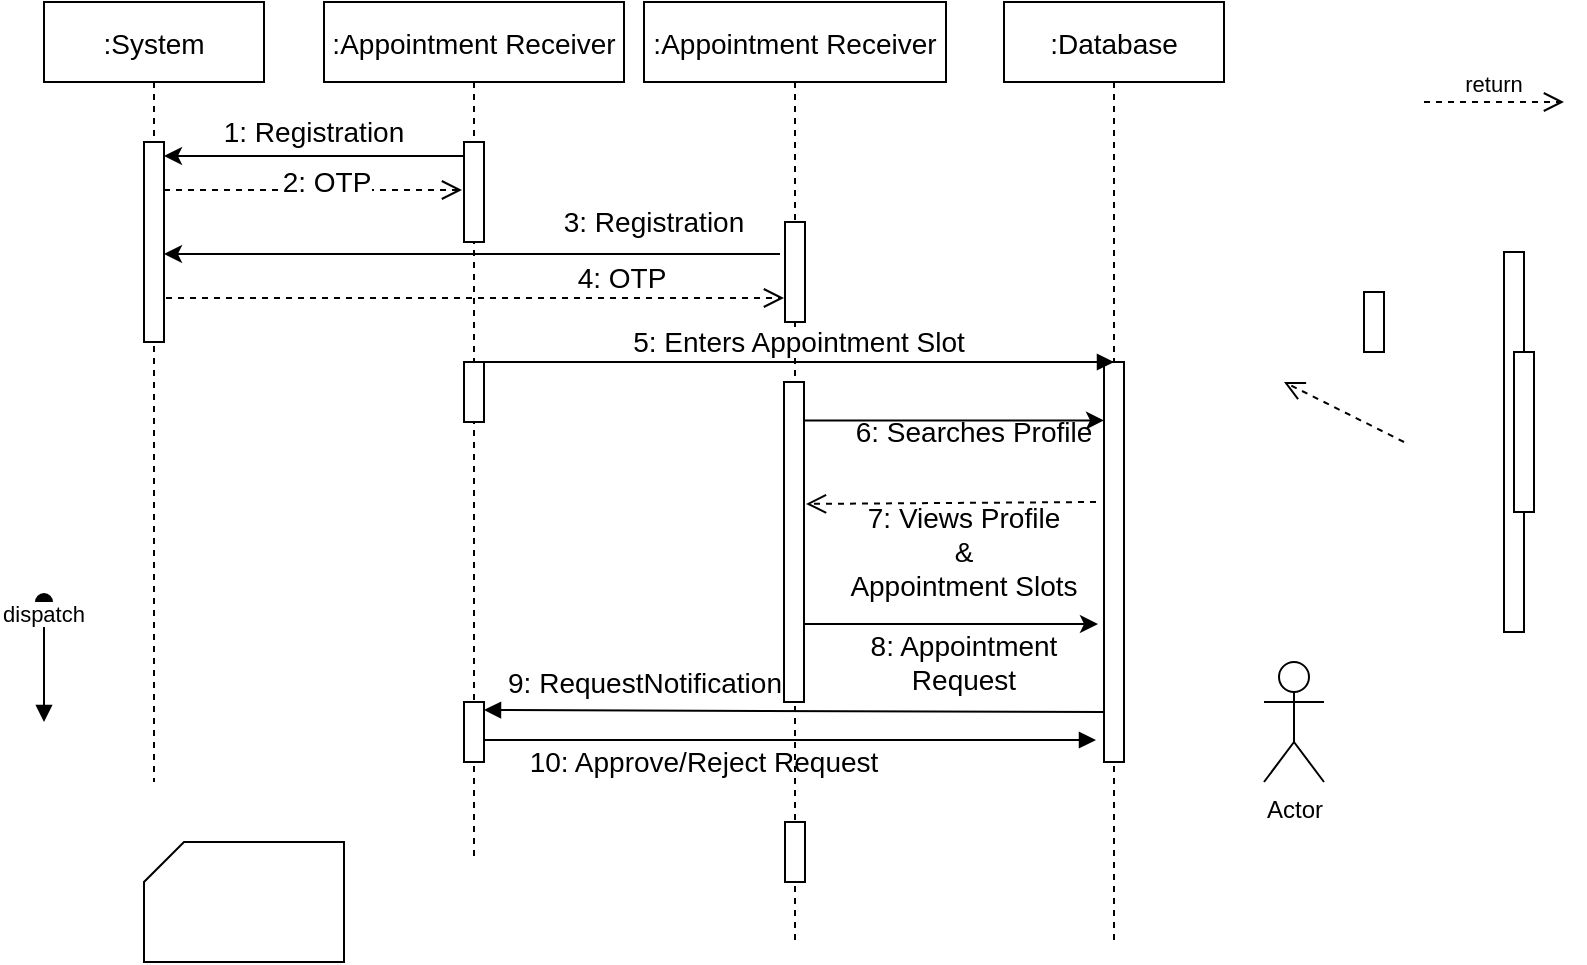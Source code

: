 <mxfile version="20.5.3" type="github">
  <diagram id="kgpKYQtTHZ0yAKxKKP6v" name="Page-1">
    <mxGraphModel dx="1045" dy="564" grid="1" gridSize="10" guides="1" tooltips="1" connect="1" arrows="1" fold="1" page="1" pageScale="1" pageWidth="850" pageHeight="1100" math="0" shadow="0">
      <root>
        <mxCell id="0" />
        <mxCell id="1" parent="0" />
        <mxCell id="3nuBFxr9cyL0pnOWT2aG-1" value=":System" style="shape=umlLifeline;perimeter=lifelinePerimeter;container=1;collapsible=0;recursiveResize=0;rounded=0;shadow=0;strokeWidth=1;fontSize=14;" parent="1" vertex="1">
          <mxGeometry x="50" y="10" width="110" height="390" as="geometry" />
        </mxCell>
        <mxCell id="WSKPEvt7Ojsi1xpnJ06T-1" value="" style="points=[];perimeter=orthogonalPerimeter;rounded=0;shadow=0;strokeWidth=1;" vertex="1" parent="3nuBFxr9cyL0pnOWT2aG-1">
          <mxGeometry x="50" y="70" width="10" height="100" as="geometry" />
        </mxCell>
        <mxCell id="3nuBFxr9cyL0pnOWT2aG-5" value=":Appointment Receiver" style="shape=umlLifeline;perimeter=lifelinePerimeter;container=1;collapsible=0;recursiveResize=0;rounded=0;shadow=0;strokeWidth=1;fontSize=14;" parent="1" vertex="1">
          <mxGeometry x="190" y="10" width="150" height="430" as="geometry" />
        </mxCell>
        <mxCell id="3nuBFxr9cyL0pnOWT2aG-6" value="" style="points=[];perimeter=orthogonalPerimeter;rounded=0;shadow=0;strokeWidth=1;" parent="3nuBFxr9cyL0pnOWT2aG-5" vertex="1">
          <mxGeometry x="70" y="70" width="10" height="50" as="geometry" />
        </mxCell>
        <mxCell id="WSKPEvt7Ojsi1xpnJ06T-20" value="" style="points=[];perimeter=orthogonalPerimeter;rounded=0;shadow=0;strokeWidth=1;" vertex="1" parent="3nuBFxr9cyL0pnOWT2aG-5">
          <mxGeometry x="70" y="180" width="10" height="30" as="geometry" />
        </mxCell>
        <mxCell id="WSKPEvt7Ojsi1xpnJ06T-21" value="" style="points=[];perimeter=orthogonalPerimeter;rounded=0;shadow=0;strokeWidth=1;" vertex="1" parent="3nuBFxr9cyL0pnOWT2aG-5">
          <mxGeometry x="70" y="350" width="10" height="30" as="geometry" />
        </mxCell>
        <mxCell id="3nuBFxr9cyL0pnOWT2aG-7" value="2: OTP" style="verticalAlign=bottom;endArrow=open;dashed=1;endSize=8;shadow=0;strokeWidth=1;entryX=-0.1;entryY=0.48;entryDx=0;entryDy=0;entryPerimeter=0;exitX=1;exitY=0.24;exitDx=0;exitDy=0;exitPerimeter=0;fontSize=14;" parent="1" source="WSKPEvt7Ojsi1xpnJ06T-1" edge="1" target="3nuBFxr9cyL0pnOWT2aG-6">
          <mxGeometry x="0.092" y="-6" relative="1" as="geometry">
            <mxPoint x="155" y="105" as="targetPoint" />
            <mxPoint x="215" y="135" as="sourcePoint" />
            <mxPoint as="offset" />
          </mxGeometry>
        </mxCell>
        <mxCell id="3nuBFxr9cyL0pnOWT2aG-9" value="10: Approve/Reject Request" style="verticalAlign=bottom;endArrow=block;shadow=0;strokeWidth=1;entryX=-0.4;entryY=0.945;entryDx=0;entryDy=0;entryPerimeter=0;fontSize=14;" parent="1" edge="1" target="WSKPEvt7Ojsi1xpnJ06T-19">
          <mxGeometry x="-0.281" y="-21" relative="1" as="geometry">
            <mxPoint x="270" y="379" as="sourcePoint" />
            <mxPoint x="640" y="450" as="targetPoint" />
            <mxPoint as="offset" />
          </mxGeometry>
        </mxCell>
        <mxCell id="3nuBFxr9cyL0pnOWT2aG-3" value="dispatch" style="verticalAlign=bottom;startArrow=oval;endArrow=block;startSize=8;shadow=0;strokeWidth=1;" parent="1" edge="1">
          <mxGeometry x="-0.5" relative="1" as="geometry">
            <mxPoint x="50" y="310" as="sourcePoint" />
            <mxPoint x="50" y="370" as="targetPoint" />
            <mxPoint as="offset" />
          </mxGeometry>
        </mxCell>
        <mxCell id="r_B2mIvAjIQC9k664nPD-1" value="Actor" style="shape=umlActor;verticalLabelPosition=bottom;verticalAlign=top;html=1;outlineConnect=0;" parent="1" vertex="1">
          <mxGeometry x="660" y="340" width="30" height="60" as="geometry" />
        </mxCell>
        <mxCell id="3nuBFxr9cyL0pnOWT2aG-2" value="" style="points=[];perimeter=orthogonalPerimeter;rounded=0;shadow=0;strokeWidth=1;" parent="1" vertex="1">
          <mxGeometry x="780" y="135" width="10" height="190" as="geometry" />
        </mxCell>
        <mxCell id="3nuBFxr9cyL0pnOWT2aG-4" value="" style="points=[];perimeter=orthogonalPerimeter;rounded=0;shadow=0;strokeWidth=1;" parent="1" vertex="1">
          <mxGeometry x="785" y="185" width="10" height="80" as="geometry" />
        </mxCell>
        <mxCell id="WSKPEvt7Ojsi1xpnJ06T-3" value="1: Registration" style="text;html=1;strokeColor=none;fillColor=none;align=center;verticalAlign=middle;whiteSpace=wrap;rounded=0;fontSize=14;" vertex="1" parent="1">
          <mxGeometry x="130" y="60" width="110" height="30" as="geometry" />
        </mxCell>
        <mxCell id="WSKPEvt7Ojsi1xpnJ06T-4" value=":Appointment Receiver" style="shape=umlLifeline;perimeter=lifelinePerimeter;container=1;collapsible=0;recursiveResize=0;rounded=0;shadow=0;strokeWidth=1;fontSize=14;" vertex="1" parent="1">
          <mxGeometry x="350" y="10" width="151" height="470" as="geometry" />
        </mxCell>
        <mxCell id="WSKPEvt7Ojsi1xpnJ06T-5" value="" style="points=[];perimeter=orthogonalPerimeter;rounded=0;shadow=0;strokeWidth=1;" vertex="1" parent="WSKPEvt7Ojsi1xpnJ06T-4">
          <mxGeometry x="70.5" y="110" width="10" height="50" as="geometry" />
        </mxCell>
        <mxCell id="WSKPEvt7Ojsi1xpnJ06T-22" value="" style="points=[];perimeter=orthogonalPerimeter;rounded=0;shadow=0;strokeWidth=1;" vertex="1" parent="WSKPEvt7Ojsi1xpnJ06T-4">
          <mxGeometry x="70" y="190" width="10" height="160" as="geometry" />
        </mxCell>
        <mxCell id="WSKPEvt7Ojsi1xpnJ06T-36" value="" style="points=[];perimeter=orthogonalPerimeter;rounded=0;shadow=0;strokeWidth=1;" vertex="1" parent="WSKPEvt7Ojsi1xpnJ06T-4">
          <mxGeometry x="70.5" y="410" width="10" height="30" as="geometry" />
        </mxCell>
        <mxCell id="WSKPEvt7Ojsi1xpnJ06T-12" value="" style="endArrow=classic;html=1;rounded=0;fontSize=14;exitX=0;exitY=0.14;exitDx=0;exitDy=0;exitPerimeter=0;" edge="1" parent="1" source="3nuBFxr9cyL0pnOWT2aG-6">
          <mxGeometry width="50" height="50" relative="1" as="geometry">
            <mxPoint x="270" y="86" as="sourcePoint" />
            <mxPoint x="110" y="87" as="targetPoint" />
          </mxGeometry>
        </mxCell>
        <mxCell id="WSKPEvt7Ojsi1xpnJ06T-13" value="" style="verticalAlign=bottom;endArrow=open;dashed=1;endSize=8;shadow=0;strokeWidth=1;" edge="1" parent="1">
          <mxGeometry x="-1" y="-70" relative="1" as="geometry">
            <mxPoint x="670" y="200" as="targetPoint" />
            <mxPoint x="730" y="230" as="sourcePoint" />
            <mxPoint x="39" y="63" as="offset" />
          </mxGeometry>
        </mxCell>
        <mxCell id="WSKPEvt7Ojsi1xpnJ06T-14" value="" style="endArrow=classic;html=1;rounded=0;fontSize=14;exitX=-0.25;exitY=0.32;exitDx=0;exitDy=0;exitPerimeter=0;" edge="1" parent="1" source="WSKPEvt7Ojsi1xpnJ06T-5" target="WSKPEvt7Ojsi1xpnJ06T-1">
          <mxGeometry width="50" height="50" relative="1" as="geometry">
            <mxPoint x="430" y="133" as="sourcePoint" />
            <mxPoint x="450" y="210" as="targetPoint" />
          </mxGeometry>
        </mxCell>
        <mxCell id="WSKPEvt7Ojsi1xpnJ06T-15" value="3: Registration" style="text;html=1;strokeColor=none;fillColor=none;align=center;verticalAlign=middle;whiteSpace=wrap;rounded=0;fontSize=14;" vertex="1" parent="1">
          <mxGeometry x="300" y="105" width="110" height="30" as="geometry" />
        </mxCell>
        <mxCell id="WSKPEvt7Ojsi1xpnJ06T-17" value="return" style="verticalAlign=bottom;endArrow=open;dashed=1;endSize=8;shadow=0;strokeWidth=1;" edge="1" parent="1">
          <mxGeometry relative="1" as="geometry">
            <mxPoint x="810" y="60" as="targetPoint" />
            <mxPoint x="740" y="60" as="sourcePoint" />
          </mxGeometry>
        </mxCell>
        <mxCell id="3nuBFxr9cyL0pnOWT2aG-10" value="4: OTP" style="verticalAlign=bottom;endArrow=open;dashed=1;endSize=8;shadow=0;strokeWidth=1;exitX=1.1;exitY=0.78;exitDx=0;exitDy=0;exitPerimeter=0;entryX=-0.05;entryY=0.76;entryDx=0;entryDy=0;entryPerimeter=0;fontSize=14;" parent="1" edge="1" target="WSKPEvt7Ojsi1xpnJ06T-5" source="WSKPEvt7Ojsi1xpnJ06T-1">
          <mxGeometry x="0.475" relative="1" as="geometry">
            <mxPoint x="220" y="159.5" as="targetPoint" />
            <mxPoint x="150" y="159.5" as="sourcePoint" />
            <mxPoint as="offset" />
          </mxGeometry>
        </mxCell>
        <mxCell id="WSKPEvt7Ojsi1xpnJ06T-18" value=":Database" style="shape=umlLifeline;perimeter=lifelinePerimeter;container=1;collapsible=0;recursiveResize=0;rounded=0;shadow=0;strokeWidth=1;fontSize=14;" vertex="1" parent="1">
          <mxGeometry x="530" y="10" width="110" height="470" as="geometry" />
        </mxCell>
        <mxCell id="WSKPEvt7Ojsi1xpnJ06T-19" value="" style="points=[];perimeter=orthogonalPerimeter;rounded=0;shadow=0;strokeWidth=1;" vertex="1" parent="WSKPEvt7Ojsi1xpnJ06T-18">
          <mxGeometry x="50" y="180" width="10" height="200" as="geometry" />
        </mxCell>
        <mxCell id="3nuBFxr9cyL0pnOWT2aG-8" value="5: Enters Appointment Slot" style="verticalAlign=bottom;endArrow=block;shadow=0;strokeWidth=1;fontSize=14;entryX=0.5;entryY=0;entryDx=0;entryDy=0;entryPerimeter=0;" parent="1" edge="1" target="WSKPEvt7Ojsi1xpnJ06T-19" source="WSKPEvt7Ojsi1xpnJ06T-20">
          <mxGeometry relative="1" as="geometry">
            <mxPoint x="320" y="190" as="sourcePoint" />
            <mxPoint x="580" y="190" as="targetPoint" />
          </mxGeometry>
        </mxCell>
        <mxCell id="WSKPEvt7Ojsi1xpnJ06T-23" value="" style="endArrow=classic;html=1;rounded=0;fontSize=14;exitX=1.05;exitY=0.12;exitDx=0;exitDy=0;exitPerimeter=0;" edge="1" parent="1" source="WSKPEvt7Ojsi1xpnJ06T-22" target="WSKPEvt7Ojsi1xpnJ06T-19">
          <mxGeometry width="50" height="50" relative="1" as="geometry">
            <mxPoint x="450" y="230" as="sourcePoint" />
            <mxPoint x="450" y="210" as="targetPoint" />
          </mxGeometry>
        </mxCell>
        <mxCell id="WSKPEvt7Ojsi1xpnJ06T-24" value="6: Searches Profile" style="text;html=1;strokeColor=none;fillColor=none;align=center;verticalAlign=middle;whiteSpace=wrap;rounded=0;fontSize=14;" vertex="1" parent="1">
          <mxGeometry x="440" y="200" width="150" height="50" as="geometry" />
        </mxCell>
        <mxCell id="WSKPEvt7Ojsi1xpnJ06T-25" value="" style="verticalAlign=bottom;endArrow=open;dashed=1;endSize=8;shadow=0;strokeWidth=1;exitX=-0.4;exitY=0.35;exitDx=0;exitDy=0;exitPerimeter=0;entryX=1.1;entryY=0.381;entryDx=0;entryDy=0;entryPerimeter=0;" edge="1" parent="1" source="WSKPEvt7Ojsi1xpnJ06T-19" target="WSKPEvt7Ojsi1xpnJ06T-22">
          <mxGeometry x="-1" y="-70" relative="1" as="geometry">
            <mxPoint x="450" y="261" as="targetPoint" />
            <mxPoint x="510" y="290" as="sourcePoint" />
            <mxPoint x="39" y="63" as="offset" />
          </mxGeometry>
        </mxCell>
        <mxCell id="WSKPEvt7Ojsi1xpnJ06T-26" value="&lt;div&gt;7: Views Profile&lt;/div&gt;&lt;div&gt;&amp;amp;&lt;/div&gt;&lt;div&gt;Appointment Slots&lt;br&gt;&lt;/div&gt;" style="text;html=1;strokeColor=none;fillColor=none;align=center;verticalAlign=middle;whiteSpace=wrap;rounded=0;fontSize=14;" vertex="1" parent="1">
          <mxGeometry x="450" y="250" width="120" height="70" as="geometry" />
        </mxCell>
        <mxCell id="WSKPEvt7Ojsi1xpnJ06T-29" value="" style="endArrow=classic;html=1;rounded=0;fontSize=14;entryX=-0.3;entryY=0.655;entryDx=0;entryDy=0;entryPerimeter=0;" edge="1" parent="1" source="WSKPEvt7Ojsi1xpnJ06T-22" target="WSKPEvt7Ojsi1xpnJ06T-19">
          <mxGeometry width="50" height="50" relative="1" as="geometry">
            <mxPoint x="400" y="290" as="sourcePoint" />
            <mxPoint x="450" y="240" as="targetPoint" />
          </mxGeometry>
        </mxCell>
        <mxCell id="WSKPEvt7Ojsi1xpnJ06T-30" value="8: Appointment Request" style="text;html=1;strokeColor=none;fillColor=none;align=center;verticalAlign=middle;whiteSpace=wrap;rounded=0;fontSize=14;" vertex="1" parent="1">
          <mxGeometry x="460" y="325" width="100" height="30" as="geometry" />
        </mxCell>
        <mxCell id="WSKPEvt7Ojsi1xpnJ06T-31" value="9: RequestNotification" style="verticalAlign=bottom;endArrow=block;shadow=0;strokeWidth=1;fontSize=14;exitX=0;exitY=0.875;exitDx=0;exitDy=0;exitPerimeter=0;" edge="1" parent="1" source="WSKPEvt7Ojsi1xpnJ06T-19">
          <mxGeometry x="0.482" y="-4" relative="1" as="geometry">
            <mxPoint x="585" y="364" as="sourcePoint" />
            <mxPoint x="270" y="364" as="targetPoint" />
            <mxPoint as="offset" />
          </mxGeometry>
        </mxCell>
        <mxCell id="WSKPEvt7Ojsi1xpnJ06T-32" value="" style="points=[];perimeter=orthogonalPerimeter;rounded=0;shadow=0;strokeWidth=1;" vertex="1" parent="1">
          <mxGeometry x="710" y="155" width="10" height="30" as="geometry" />
        </mxCell>
        <mxCell id="WSKPEvt7Ojsi1xpnJ06T-34" value="" style="verticalLabelPosition=bottom;verticalAlign=top;html=1;shape=card;whiteSpace=wrap;size=20;arcSize=12;fontSize=14;fillColor=none;" vertex="1" parent="1">
          <mxGeometry x="100" y="430" width="100" height="60" as="geometry" />
        </mxCell>
      </root>
    </mxGraphModel>
  </diagram>
</mxfile>
